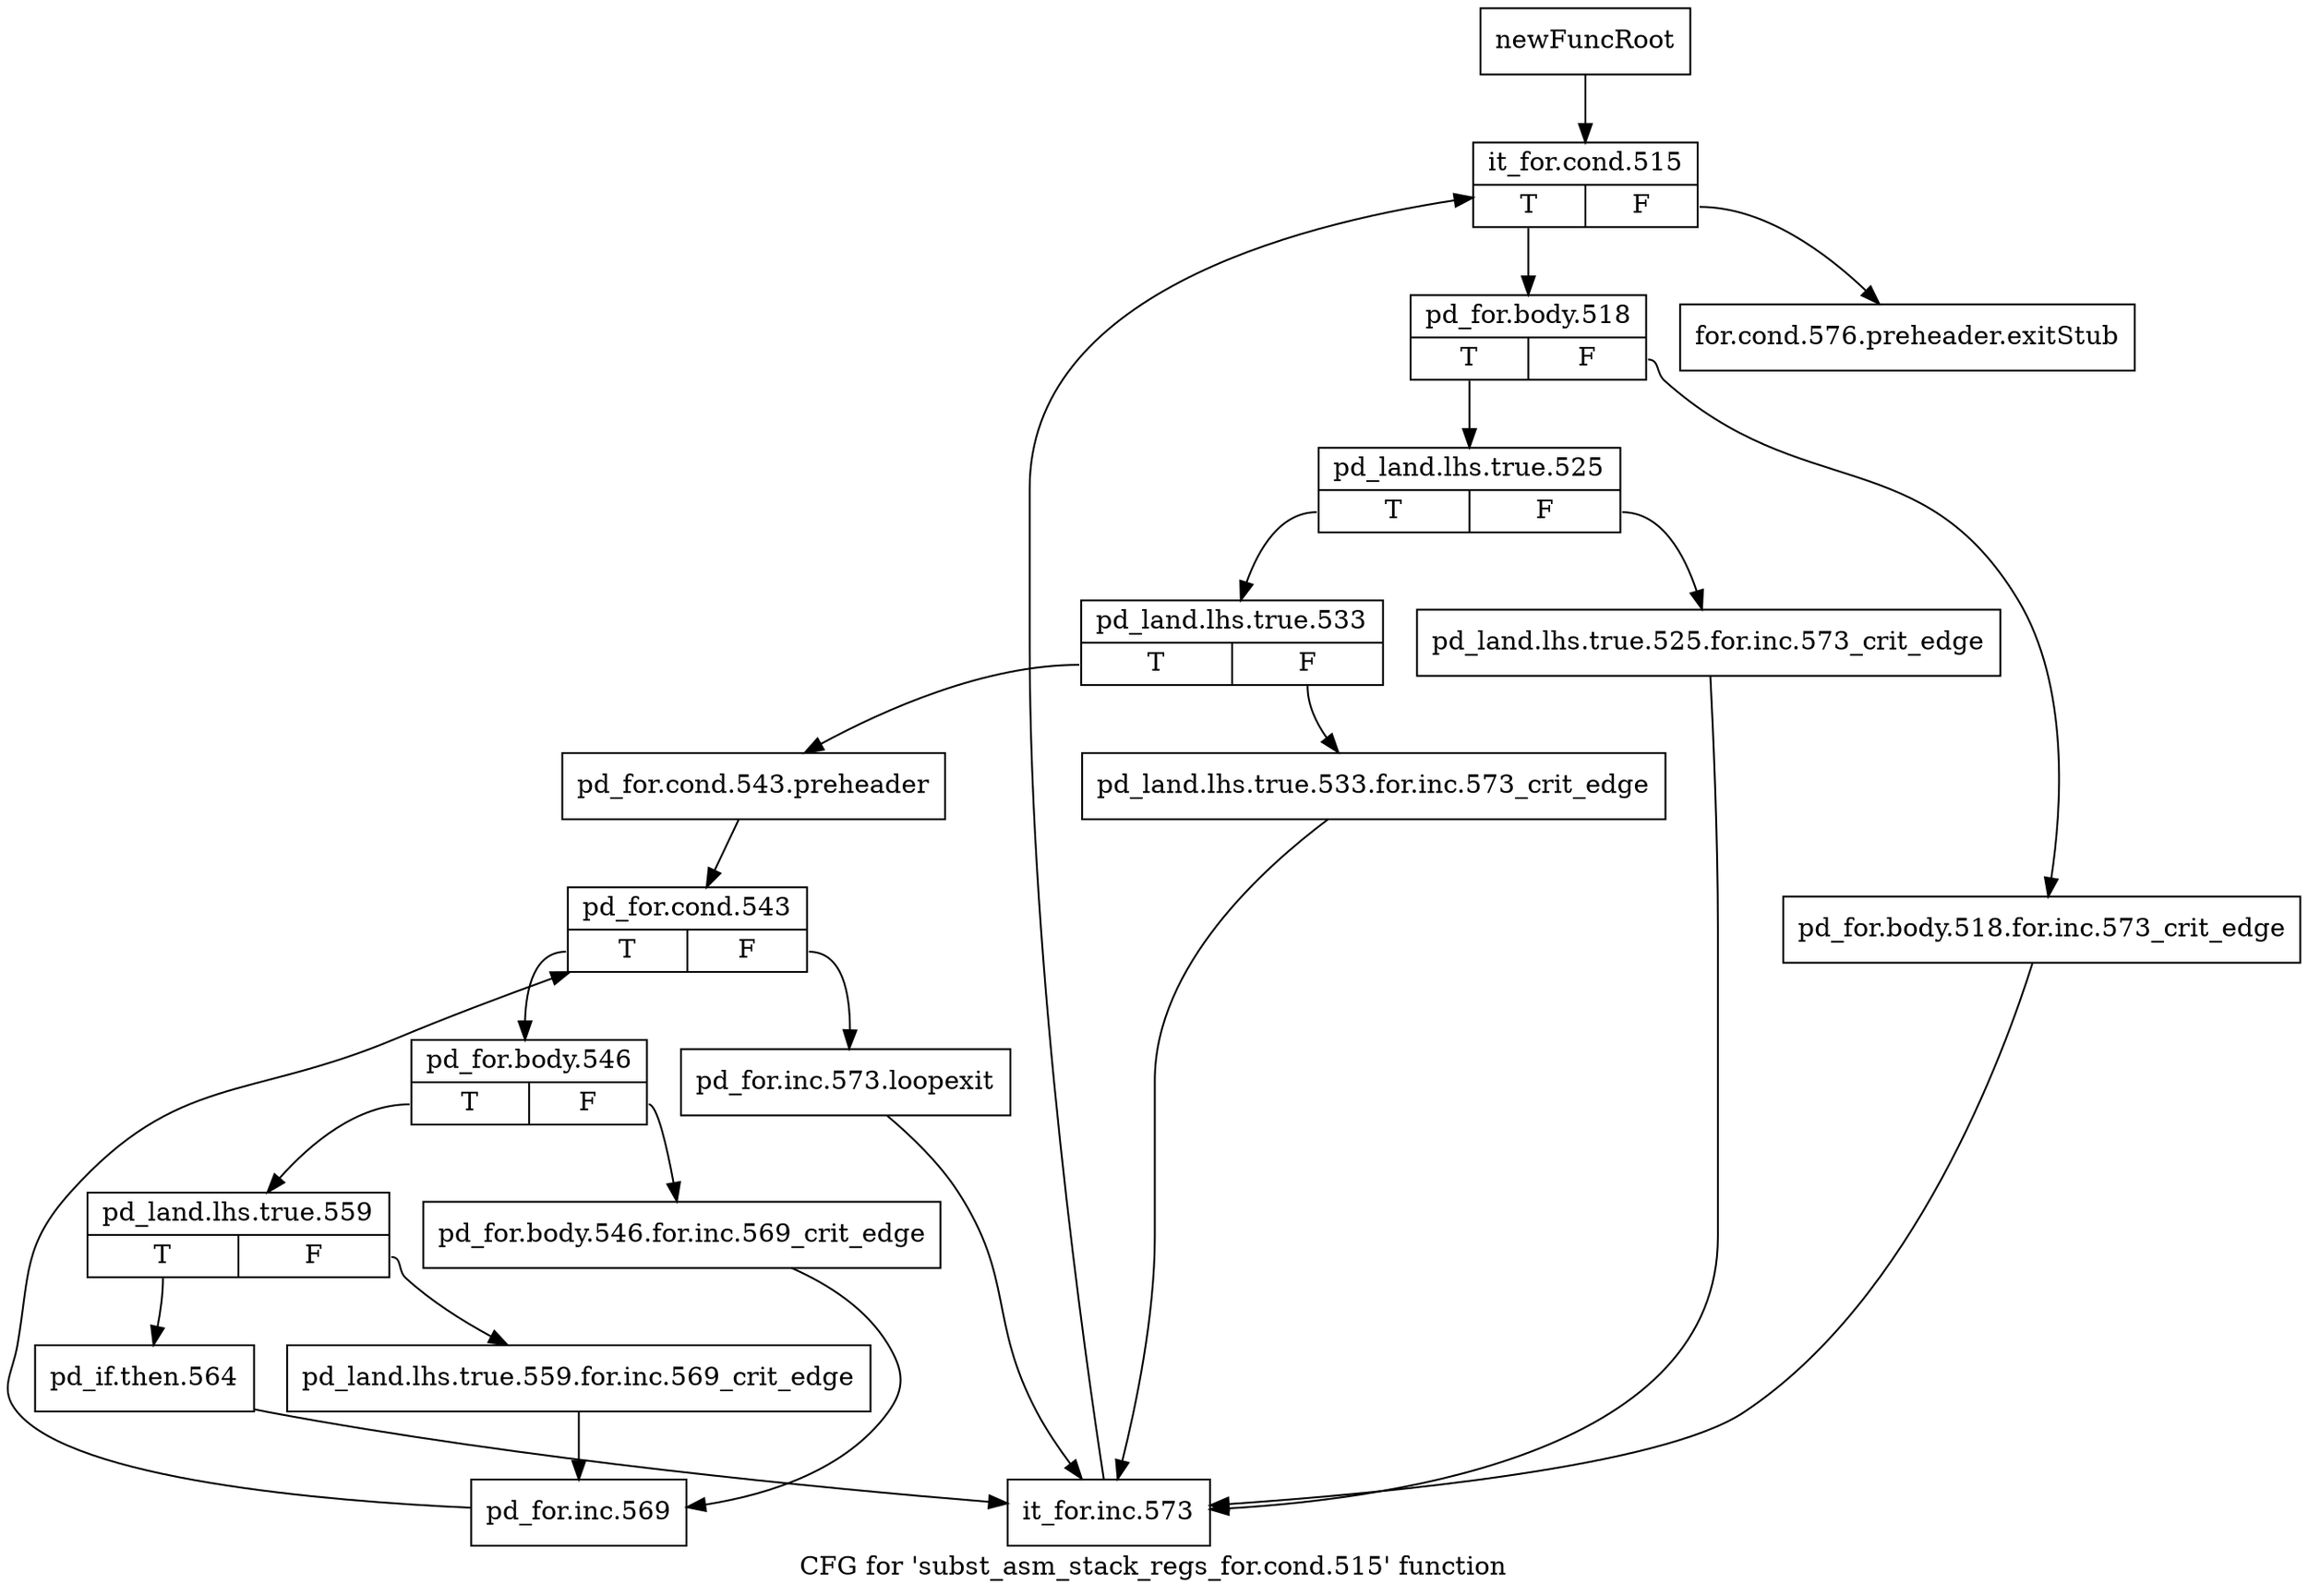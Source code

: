 digraph "CFG for 'subst_asm_stack_regs_for.cond.515' function" {
	label="CFG for 'subst_asm_stack_regs_for.cond.515' function";

	Node0xb90fd80 [shape=record,label="{newFuncRoot}"];
	Node0xb90fd80 -> Node0xb90fe20;
	Node0xb90fdd0 [shape=record,label="{for.cond.576.preheader.exitStub}"];
	Node0xb90fe20 [shape=record,label="{it_for.cond.515|{<s0>T|<s1>F}}"];
	Node0xb90fe20:s0 -> Node0xb90fe70;
	Node0xb90fe20:s1 -> Node0xb90fdd0;
	Node0xb90fe70 [shape=record,label="{pd_for.body.518|{<s0>T|<s1>F}}"];
	Node0xb90fe70:s0 -> Node0xb90ff10;
	Node0xb90fe70:s1 -> Node0xb90fec0;
	Node0xb90fec0 [shape=record,label="{pd_for.body.518.for.inc.573_crit_edge}"];
	Node0xb90fec0 -> Node0xb910320;
	Node0xb90ff10 [shape=record,label="{pd_land.lhs.true.525|{<s0>T|<s1>F}}"];
	Node0xb90ff10:s0 -> Node0xb90ffb0;
	Node0xb90ff10:s1 -> Node0xb90ff60;
	Node0xb90ff60 [shape=record,label="{pd_land.lhs.true.525.for.inc.573_crit_edge}"];
	Node0xb90ff60 -> Node0xb910320;
	Node0xb90ffb0 [shape=record,label="{pd_land.lhs.true.533|{<s0>T|<s1>F}}"];
	Node0xb90ffb0:s0 -> Node0xb910050;
	Node0xb90ffb0:s1 -> Node0xb910000;
	Node0xb910000 [shape=record,label="{pd_land.lhs.true.533.for.inc.573_crit_edge}"];
	Node0xb910000 -> Node0xb910320;
	Node0xb910050 [shape=record,label="{pd_for.cond.543.preheader}"];
	Node0xb910050 -> Node0xb9100a0;
	Node0xb9100a0 [shape=record,label="{pd_for.cond.543|{<s0>T|<s1>F}}"];
	Node0xb9100a0:s0 -> Node0xb910140;
	Node0xb9100a0:s1 -> Node0xb9100f0;
	Node0xb9100f0 [shape=record,label="{pd_for.inc.573.loopexit}"];
	Node0xb9100f0 -> Node0xb910320;
	Node0xb910140 [shape=record,label="{pd_for.body.546|{<s0>T|<s1>F}}"];
	Node0xb910140:s0 -> Node0xb9101e0;
	Node0xb910140:s1 -> Node0xb910190;
	Node0xb910190 [shape=record,label="{pd_for.body.546.for.inc.569_crit_edge}"];
	Node0xb910190 -> Node0xb910280;
	Node0xb9101e0 [shape=record,label="{pd_land.lhs.true.559|{<s0>T|<s1>F}}"];
	Node0xb9101e0:s0 -> Node0xb9102d0;
	Node0xb9101e0:s1 -> Node0xb910230;
	Node0xb910230 [shape=record,label="{pd_land.lhs.true.559.for.inc.569_crit_edge}"];
	Node0xb910230 -> Node0xb910280;
	Node0xb910280 [shape=record,label="{pd_for.inc.569}"];
	Node0xb910280 -> Node0xb9100a0;
	Node0xb9102d0 [shape=record,label="{pd_if.then.564}"];
	Node0xb9102d0 -> Node0xb910320;
	Node0xb910320 [shape=record,label="{it_for.inc.573}"];
	Node0xb910320 -> Node0xb90fe20;
}
